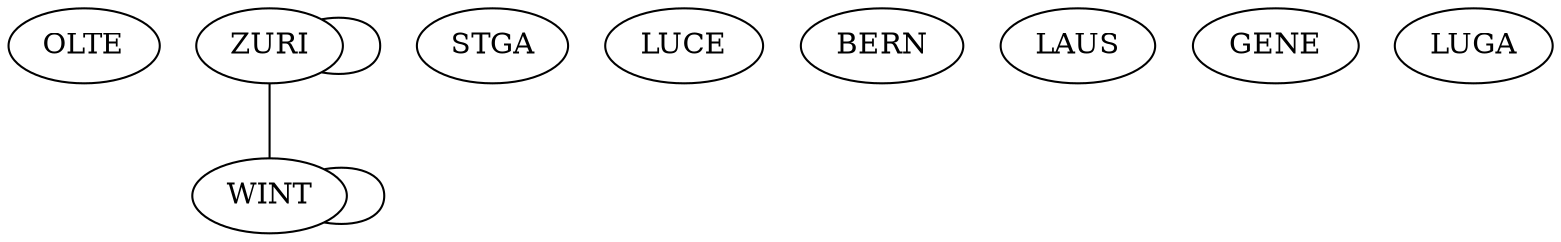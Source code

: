 graph G{
	OLTE [pos="0,0!"];
	WINT [pos="5,0!"];
	ZURI [pos="3,-1!"];
	STGA [pos="6,-1.25!"];
	LUCE [pos="3,-3!"];
	BERN [pos="1,-3.5!"];
	LAUS [pos="-1,-4.5!"];
	GENE [pos="-1.5,-6!"];
	LUGA [pos="3,-5.75!"];
WINT--WINT;
ZURI--WINT;
ZURI--ZURI;
}
